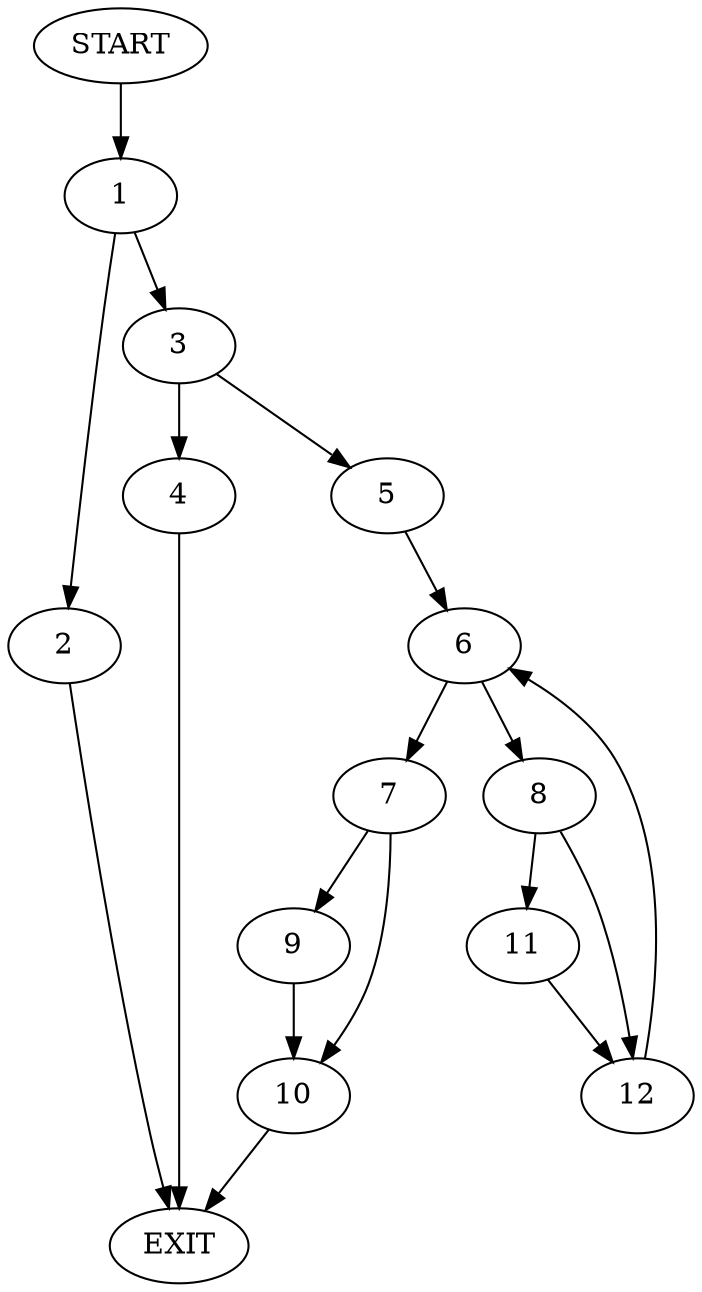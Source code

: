 digraph {
0 [label="START"]
13 [label="EXIT"]
0 -> 1
1 -> 2
1 -> 3
3 -> 4
3 -> 5
2 -> 13
5 -> 6
4 -> 13
6 -> 7
6 -> 8
7 -> 9
7 -> 10
8 -> 11
8 -> 12
11 -> 12
12 -> 6
10 -> 13
9 -> 10
}
